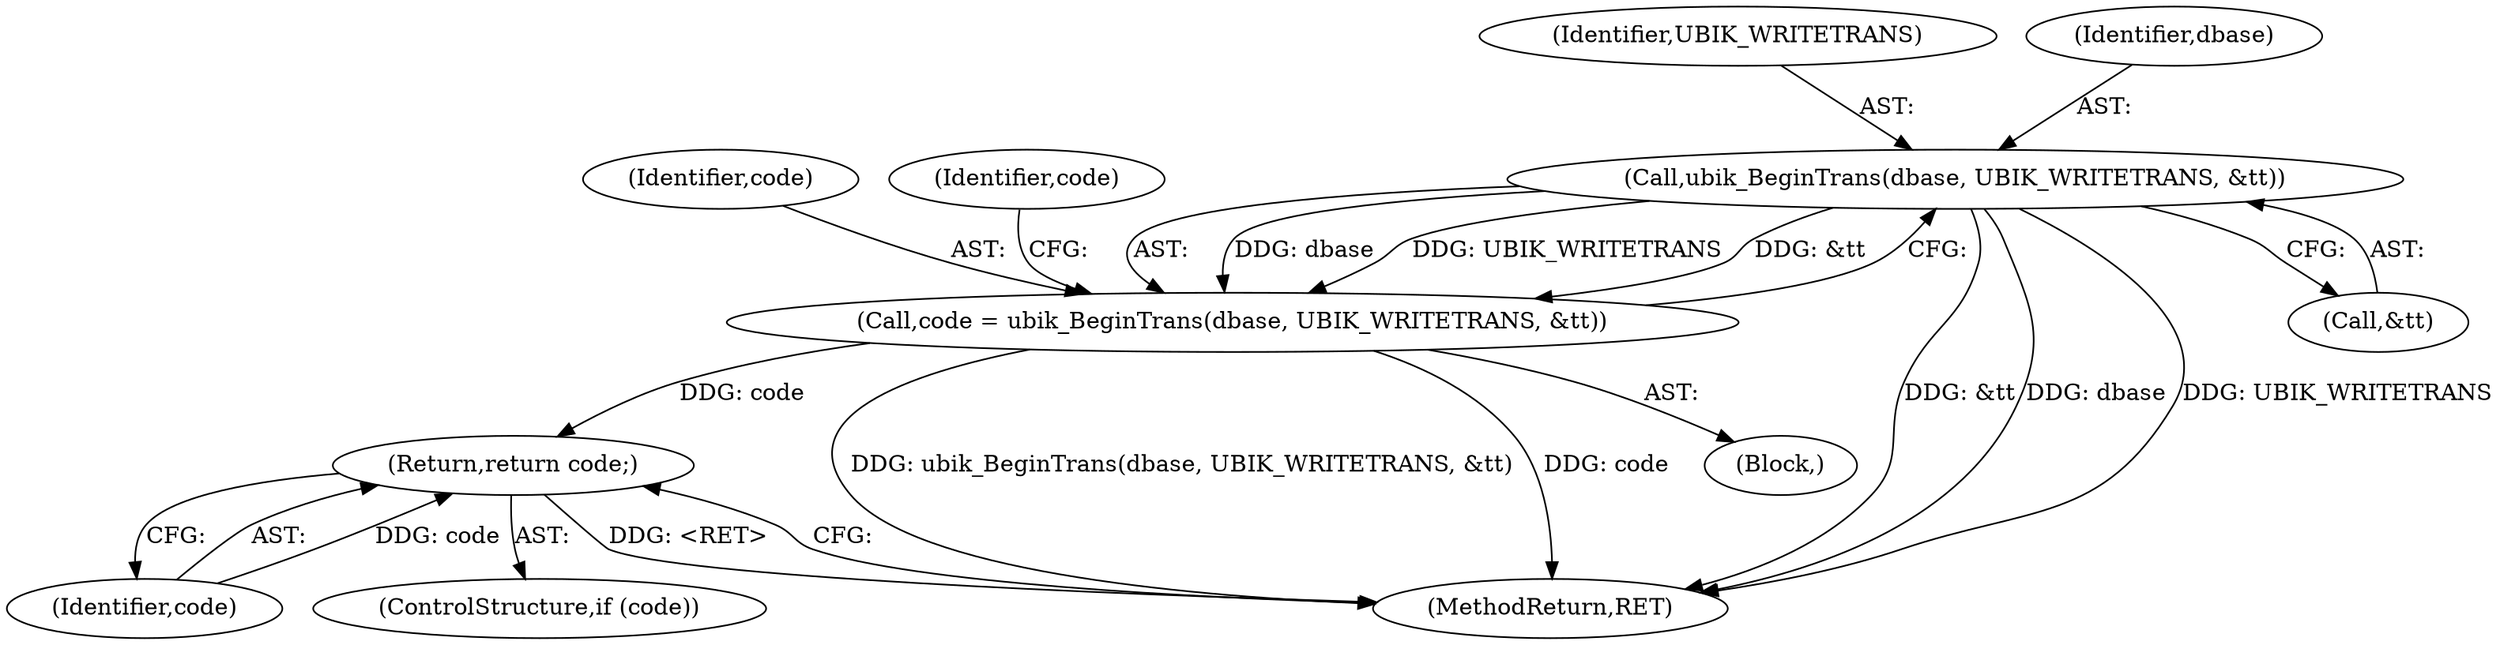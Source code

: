 digraph "0_openafs_396240cf070a806b91fea81131d034e1399af1e0@pointer" {
"1000126" [label="(Call,ubik_BeginTrans(dbase, UBIK_WRITETRANS, &tt))"];
"1000124" [label="(Call,code = ubik_BeginTrans(dbase, UBIK_WRITETRANS, &tt))"];
"1000133" [label="(Return,return code;)"];
"1000128" [label="(Identifier,UBIK_WRITETRANS)"];
"1000229" [label="(MethodReturn,RET)"];
"1000110" [label="(Block,)"];
"1000125" [label="(Identifier,code)"];
"1000132" [label="(Identifier,code)"];
"1000134" [label="(Identifier,code)"];
"1000129" [label="(Call,&tt)"];
"1000126" [label="(Call,ubik_BeginTrans(dbase, UBIK_WRITETRANS, &tt))"];
"1000133" [label="(Return,return code;)"];
"1000127" [label="(Identifier,dbase)"];
"1000131" [label="(ControlStructure,if (code))"];
"1000124" [label="(Call,code = ubik_BeginTrans(dbase, UBIK_WRITETRANS, &tt))"];
"1000126" -> "1000124"  [label="AST: "];
"1000126" -> "1000129"  [label="CFG: "];
"1000127" -> "1000126"  [label="AST: "];
"1000128" -> "1000126"  [label="AST: "];
"1000129" -> "1000126"  [label="AST: "];
"1000124" -> "1000126"  [label="CFG: "];
"1000126" -> "1000229"  [label="DDG: &tt"];
"1000126" -> "1000229"  [label="DDG: dbase"];
"1000126" -> "1000229"  [label="DDG: UBIK_WRITETRANS"];
"1000126" -> "1000124"  [label="DDG: dbase"];
"1000126" -> "1000124"  [label="DDG: UBIK_WRITETRANS"];
"1000126" -> "1000124"  [label="DDG: &tt"];
"1000124" -> "1000110"  [label="AST: "];
"1000125" -> "1000124"  [label="AST: "];
"1000132" -> "1000124"  [label="CFG: "];
"1000124" -> "1000229"  [label="DDG: ubik_BeginTrans(dbase, UBIK_WRITETRANS, &tt)"];
"1000124" -> "1000229"  [label="DDG: code"];
"1000124" -> "1000133"  [label="DDG: code"];
"1000133" -> "1000131"  [label="AST: "];
"1000133" -> "1000134"  [label="CFG: "];
"1000134" -> "1000133"  [label="AST: "];
"1000229" -> "1000133"  [label="CFG: "];
"1000133" -> "1000229"  [label="DDG: <RET>"];
"1000134" -> "1000133"  [label="DDG: code"];
}
